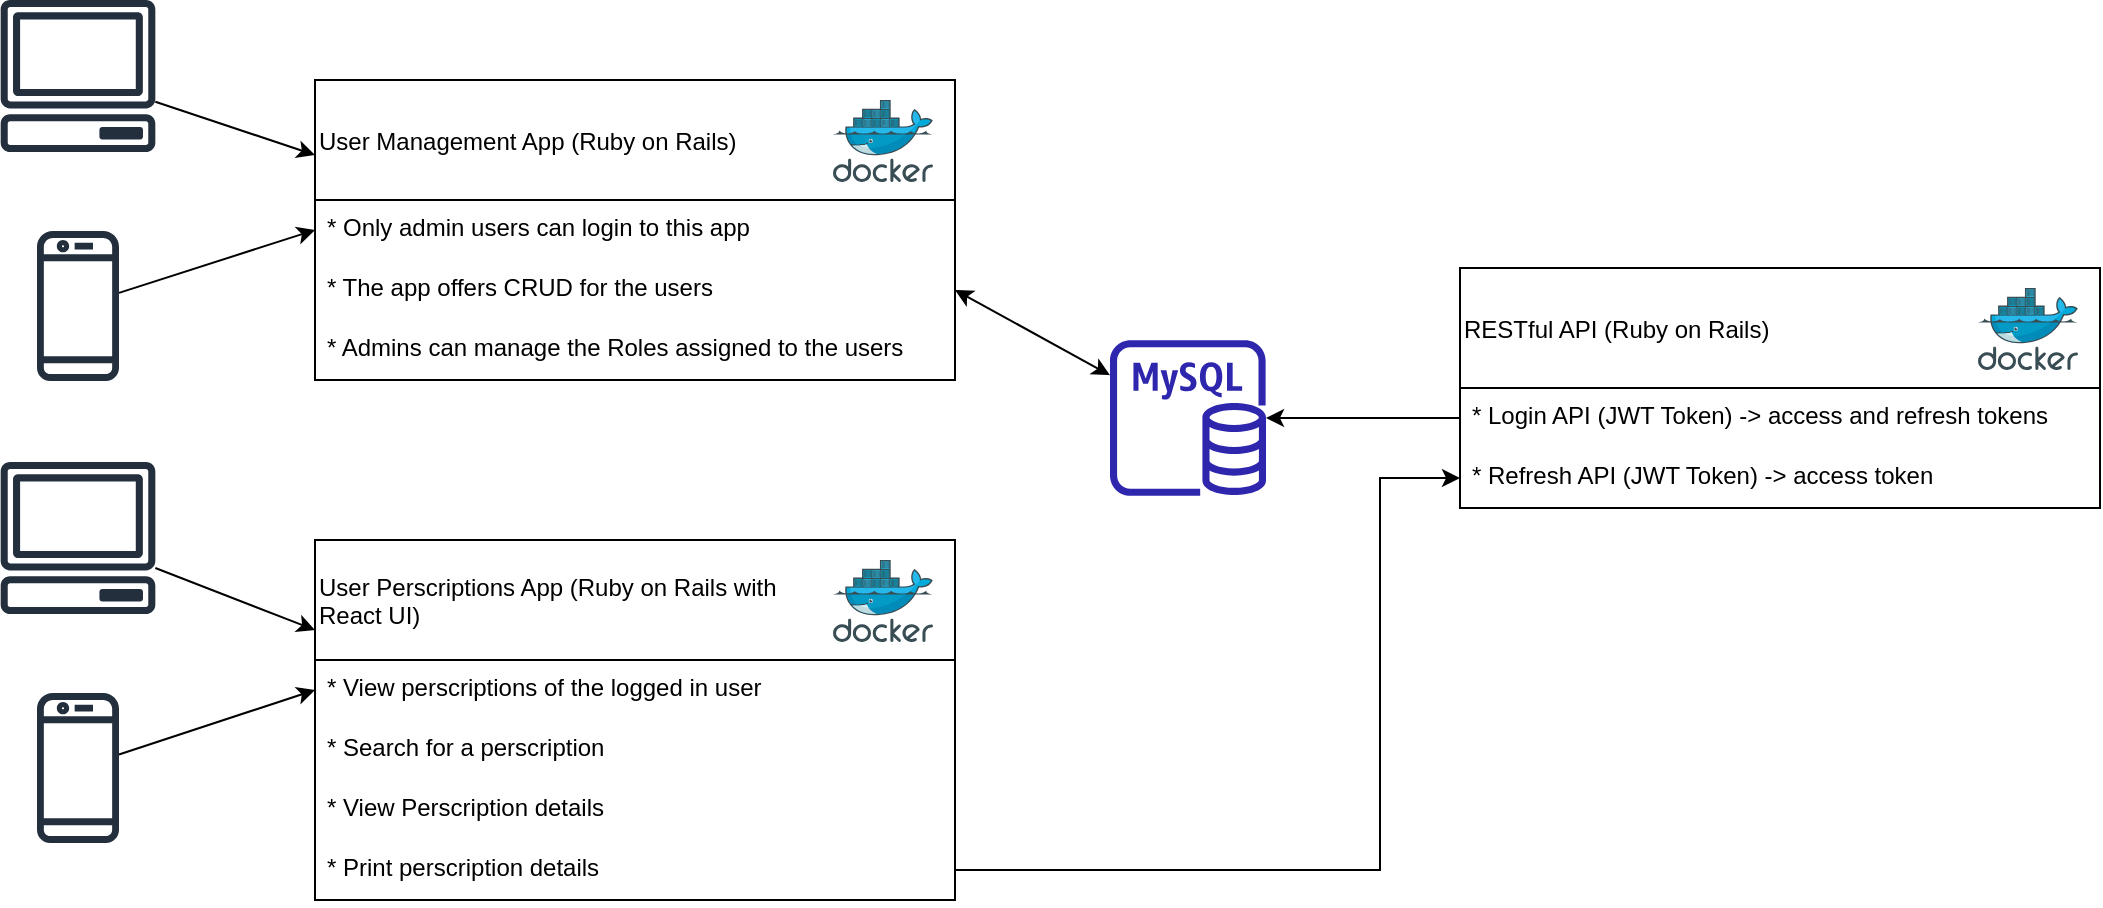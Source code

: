 <mxfile version="17.4.5" type="device" pages="2"><diagram id="_tnVuTexAE0r239wM15p" name="Apps"><mxGraphModel dx="1422" dy="882" grid="1" gridSize="10" guides="1" tooltips="1" connect="1" arrows="1" fold="1" page="1" pageScale="1" pageWidth="1169" pageHeight="827" math="0" shadow="0"><root><mxCell id="0"/><mxCell id="1" parent="0"/><mxCell id="CdBp136Ap0qCCI-HBOF1-1" value="" style="sketch=0;outlineConnect=0;fontColor=#232F3E;gradientColor=none;fillColor=#2E27AD;strokeColor=none;dashed=0;verticalLabelPosition=bottom;verticalAlign=top;align=center;html=1;fontSize=12;fontStyle=0;aspect=fixed;pointerEvents=1;shape=mxgraph.aws4.rds_mysql_instance;" parent="1" vertex="1"><mxGeometry x="585" y="200" width="78" height="78" as="geometry"/></mxCell><mxCell id="CdBp136Ap0qCCI-HBOF1-4" value="" style="sketch=0;outlineConnect=0;fontColor=#232F3E;gradientColor=none;fillColor=#232F3D;strokeColor=none;dashed=0;verticalLabelPosition=bottom;verticalAlign=top;align=center;html=1;fontSize=12;fontStyle=0;aspect=fixed;pointerEvents=1;shape=mxgraph.aws4.client;" parent="1" vertex="1"><mxGeometry x="30" y="261" width="78" height="76" as="geometry"/></mxCell><mxCell id="CdBp136Ap0qCCI-HBOF1-5" value="" style="sketch=0;outlineConnect=0;fontColor=#232F3E;gradientColor=none;fillColor=#232F3D;strokeColor=none;dashed=0;verticalLabelPosition=bottom;verticalAlign=top;align=center;html=1;fontSize=12;fontStyle=0;aspect=fixed;pointerEvents=1;shape=mxgraph.aws4.mobile_client;" parent="1" vertex="1"><mxGeometry x="48.5" y="375" width="41" height="78" as="geometry"/></mxCell><mxCell id="CdBp136Ap0qCCI-HBOF1-9" value="" style="endArrow=classic;html=1;rounded=0;entryX=0;entryY=0.25;entryDx=0;entryDy=0;" parent="1" source="CdBp136Ap0qCCI-HBOF1-4" target="2rQSNccesaJRD0ohqx_c-7" edge="1"><mxGeometry width="50" height="50" relative="1" as="geometry"><mxPoint x="337.5" y="270" as="sourcePoint"/><mxPoint x="178.52" y="326.08" as="targetPoint"/></mxGeometry></mxCell><mxCell id="CdBp136Ap0qCCI-HBOF1-10" value="" style="endArrow=classic;html=1;rounded=0;entryX=0;entryY=0.5;entryDx=0;entryDy=0;" parent="1" source="CdBp136Ap0qCCI-HBOF1-5" target="2rQSNccesaJRD0ohqx_c-8" edge="1"><mxGeometry width="50" height="50" relative="1" as="geometry"><mxPoint x="337.5" y="270" as="sourcePoint"/><mxPoint x="177.5" y="392.126" as="targetPoint"/></mxGeometry></mxCell><mxCell id="CdBp136Ap0qCCI-HBOF1-13" value="" style="endArrow=classic;startArrow=classic;html=1;rounded=0;exitX=1;exitY=0.5;exitDx=0;exitDy=0;" parent="1" source="2rQSNccesaJRD0ohqx_c-3" target="CdBp136Ap0qCCI-HBOF1-1" edge="1"><mxGeometry width="50" height="50" relative="1" as="geometry"><mxPoint x="593.52" y="166.96" as="sourcePoint"/><mxPoint x="550" y="180" as="targetPoint"/></mxGeometry></mxCell><mxCell id="2rQSNccesaJRD0ohqx_c-5" value="" style="group" parent="1" vertex="1" connectable="0"><mxGeometry x="187.5" y="70" width="320" height="150" as="geometry"/></mxCell><mxCell id="2rQSNccesaJRD0ohqx_c-1" value="User Management App (Ruby on Rails)" style="swimlane;fontStyle=0;childLayout=stackLayout;horizontal=1;startSize=60;horizontalStack=0;resizeParent=1;resizeParentMax=0;resizeLast=0;collapsible=1;marginBottom=0;align=left;fontSize=12;" parent="2rQSNccesaJRD0ohqx_c-5" vertex="1"><mxGeometry width="320" height="150" as="geometry"><mxRectangle x="120" y="60" width="50" height="26" as="alternateBounds"/></mxGeometry></mxCell><mxCell id="2rQSNccesaJRD0ohqx_c-2" value="* Only admin users can login to this app" style="text;strokeColor=none;fillColor=none;spacingLeft=4;spacingRight=4;overflow=hidden;rotatable=0;points=[[0,0.5],[1,0.5]];portConstraint=eastwest;fontSize=12;" parent="2rQSNccesaJRD0ohqx_c-1" vertex="1"><mxGeometry y="60" width="320" height="30" as="geometry"/></mxCell><mxCell id="2rQSNccesaJRD0ohqx_c-3" value="* The app offers CRUD for the users" style="text;strokeColor=none;fillColor=none;spacingLeft=4;spacingRight=4;overflow=hidden;rotatable=0;points=[[0,0.5],[1,0.5]];portConstraint=eastwest;fontSize=12;" parent="2rQSNccesaJRD0ohqx_c-1" vertex="1"><mxGeometry y="90" width="320" height="30" as="geometry"/></mxCell><mxCell id="2rQSNccesaJRD0ohqx_c-4" value="* Admins can manage the Roles assigned to the users" style="text;strokeColor=none;fillColor=none;spacingLeft=4;spacingRight=4;overflow=hidden;rotatable=0;points=[[0,0.5],[1,0.5]];portConstraint=eastwest;fontSize=12;" parent="2rQSNccesaJRD0ohqx_c-1" vertex="1"><mxGeometry y="120" width="320" height="30" as="geometry"/></mxCell><mxCell id="CdBp136Ap0qCCI-HBOF1-12" value="" style="sketch=0;aspect=fixed;html=1;points=[];align=center;image;fontSize=12;image=img/lib/mscae/Docker.svg;" parent="2rQSNccesaJRD0ohqx_c-5" vertex="1"><mxGeometry x="259" y="10" width="50" height="41" as="geometry"/></mxCell><mxCell id="2rQSNccesaJRD0ohqx_c-6" value="" style="group" parent="1" vertex="1" connectable="0"><mxGeometry x="187.5" y="300" width="320" height="180" as="geometry"/></mxCell><mxCell id="2rQSNccesaJRD0ohqx_c-7" value="User Perscriptions App (Ruby on Rails with&#10;React UI)" style="swimlane;fontStyle=0;childLayout=stackLayout;horizontal=1;startSize=60;horizontalStack=0;resizeParent=1;resizeParentMax=0;resizeLast=0;collapsible=1;marginBottom=0;align=left;fontSize=12;" parent="2rQSNccesaJRD0ohqx_c-6" vertex="1"><mxGeometry width="320" height="180" as="geometry"><mxRectangle width="50" height="26" as="alternateBounds"/></mxGeometry></mxCell><mxCell id="2rQSNccesaJRD0ohqx_c-8" value="* View perscriptions of the logged in user" style="text;strokeColor=none;fillColor=none;spacingLeft=4;spacingRight=4;overflow=hidden;rotatable=0;points=[[0,0.5],[1,0.5]];portConstraint=eastwest;fontSize=12;" parent="2rQSNccesaJRD0ohqx_c-7" vertex="1"><mxGeometry y="60" width="320" height="30" as="geometry"/></mxCell><mxCell id="2rQSNccesaJRD0ohqx_c-9" value="* Search for a perscription" style="text;strokeColor=none;fillColor=none;spacingLeft=4;spacingRight=4;overflow=hidden;rotatable=0;points=[[0,0.5],[1,0.5]];portConstraint=eastwest;fontSize=12;" parent="2rQSNccesaJRD0ohqx_c-7" vertex="1"><mxGeometry y="90" width="320" height="30" as="geometry"/></mxCell><mxCell id="2rQSNccesaJRD0ohqx_c-10" value="* View Perscription details" style="text;strokeColor=none;fillColor=none;spacingLeft=4;spacingRight=4;overflow=hidden;rotatable=0;points=[[0,0.5],[1,0.5]];portConstraint=eastwest;fontSize=12;" parent="2rQSNccesaJRD0ohqx_c-7" vertex="1"><mxGeometry y="120" width="320" height="30" as="geometry"/></mxCell><mxCell id="2rQSNccesaJRD0ohqx_c-17" value="* Print perscription details" style="text;strokeColor=none;fillColor=none;spacingLeft=4;spacingRight=4;overflow=hidden;rotatable=0;points=[[0,0.5],[1,0.5]];portConstraint=eastwest;fontSize=12;" parent="2rQSNccesaJRD0ohqx_c-7" vertex="1"><mxGeometry y="150" width="320" height="30" as="geometry"/></mxCell><mxCell id="2rQSNccesaJRD0ohqx_c-11" value="" style="sketch=0;aspect=fixed;html=1;points=[];align=center;image;fontSize=12;image=img/lib/mscae/Docker.svg;" parent="2rQSNccesaJRD0ohqx_c-6" vertex="1"><mxGeometry x="259" y="10" width="50" height="41" as="geometry"/></mxCell><mxCell id="2rQSNccesaJRD0ohqx_c-12" value="" style="sketch=0;outlineConnect=0;fontColor=#232F3E;gradientColor=none;fillColor=#232F3D;strokeColor=none;dashed=0;verticalLabelPosition=bottom;verticalAlign=top;align=center;html=1;fontSize=12;fontStyle=0;aspect=fixed;pointerEvents=1;shape=mxgraph.aws4.client;" parent="1" vertex="1"><mxGeometry x="30" y="30" width="78" height="76" as="geometry"/></mxCell><mxCell id="2rQSNccesaJRD0ohqx_c-13" value="" style="sketch=0;outlineConnect=0;fontColor=#232F3E;gradientColor=none;fillColor=#232F3D;strokeColor=none;dashed=0;verticalLabelPosition=bottom;verticalAlign=top;align=center;html=1;fontSize=12;fontStyle=0;aspect=fixed;pointerEvents=1;shape=mxgraph.aws4.mobile_client;" parent="1" vertex="1"><mxGeometry x="48.5" y="144" width="41" height="78" as="geometry"/></mxCell><mxCell id="2rQSNccesaJRD0ohqx_c-14" value="" style="endArrow=classic;html=1;rounded=0;entryX=0;entryY=0.25;entryDx=0;entryDy=0;" parent="1" source="2rQSNccesaJRD0ohqx_c-12" target="2rQSNccesaJRD0ohqx_c-1" edge="1"><mxGeometry width="50" height="50" relative="1" as="geometry"><mxPoint x="337.5" y="39" as="sourcePoint"/><mxPoint x="187.5" y="106.5" as="targetPoint"/></mxGeometry></mxCell><mxCell id="2rQSNccesaJRD0ohqx_c-15" value="" style="endArrow=classic;html=1;rounded=0;entryX=0;entryY=0.5;entryDx=0;entryDy=0;" parent="1" source="2rQSNccesaJRD0ohqx_c-13" target="2rQSNccesaJRD0ohqx_c-2" edge="1"><mxGeometry width="50" height="50" relative="1" as="geometry"><mxPoint x="337.5" y="39" as="sourcePoint"/><mxPoint x="187.5" y="144" as="targetPoint"/></mxGeometry></mxCell><mxCell id="_DR2SMLb7qWRz46NPNt--1" value="" style="group" parent="1" vertex="1" connectable="0"><mxGeometry x="760" y="164" width="320" height="150" as="geometry"/></mxCell><mxCell id="_DR2SMLb7qWRz46NPNt--2" value="RESTful API (Ruby on Rails)" style="swimlane;fontStyle=0;childLayout=stackLayout;horizontal=1;startSize=60;horizontalStack=0;resizeParent=1;resizeParentMax=0;resizeLast=0;collapsible=1;marginBottom=0;align=left;fontSize=12;" parent="_DR2SMLb7qWRz46NPNt--1" vertex="1"><mxGeometry width="320" height="120" as="geometry"><mxRectangle x="120" y="60" width="50" height="26" as="alternateBounds"/></mxGeometry></mxCell><mxCell id="_DR2SMLb7qWRz46NPNt--3" value="* Login API (JWT Token) -&gt; access and refresh tokens" style="text;strokeColor=none;fillColor=none;spacingLeft=4;spacingRight=4;overflow=hidden;rotatable=0;points=[[0,0.5],[1,0.5]];portConstraint=eastwest;fontSize=12;" parent="_DR2SMLb7qWRz46NPNt--2" vertex="1"><mxGeometry y="60" width="320" height="30" as="geometry"/></mxCell><mxCell id="_DR2SMLb7qWRz46NPNt--9" value="* Refresh API (JWT Token) -&gt; access token" style="text;strokeColor=none;fillColor=none;spacingLeft=4;spacingRight=4;overflow=hidden;rotatable=0;points=[[0,0.5],[1,0.5]];portConstraint=eastwest;fontSize=12;" parent="_DR2SMLb7qWRz46NPNt--2" vertex="1"><mxGeometry y="90" width="320" height="30" as="geometry"/></mxCell><mxCell id="_DR2SMLb7qWRz46NPNt--7" value="" style="sketch=0;aspect=fixed;html=1;points=[];align=center;image;fontSize=12;image=img/lib/mscae/Docker.svg;" parent="_DR2SMLb7qWRz46NPNt--1" vertex="1"><mxGeometry x="259" y="10" width="50" height="41" as="geometry"/></mxCell><mxCell id="_DR2SMLb7qWRz46NPNt--8" style="edgeStyle=orthogonalEdgeStyle;rounded=0;orthogonalLoop=1;jettySize=auto;html=1;exitX=0;exitY=0.5;exitDx=0;exitDy=0;" parent="1" source="_DR2SMLb7qWRz46NPNt--3" target="CdBp136Ap0qCCI-HBOF1-1" edge="1"><mxGeometry relative="1" as="geometry"/></mxCell><mxCell id="_DR2SMLb7qWRz46NPNt--11" style="edgeStyle=orthogonalEdgeStyle;rounded=0;orthogonalLoop=1;jettySize=auto;html=1;exitX=1;exitY=0.5;exitDx=0;exitDy=0;entryX=0;entryY=0.5;entryDx=0;entryDy=0;" parent="1" source="2rQSNccesaJRD0ohqx_c-17" target="_DR2SMLb7qWRz46NPNt--9" edge="1"><mxGeometry relative="1" as="geometry"><Array as="points"><mxPoint x="720" y="465"/><mxPoint x="720" y="269"/></Array></mxGeometry></mxCell></root></mxGraphModel></diagram><diagram id="GT9qAIX3dqG_YqoasaNB" name="DB"><mxGraphModel dx="1422" dy="985" grid="1" gridSize="10" guides="1" tooltips="1" connect="1" arrows="1" fold="1" page="1" pageScale="1" pageWidth="1169" pageHeight="827" math="1" shadow="0"><root><mxCell id="GndY0t6xMYQXLVco_tuQ-0"/><mxCell id="GndY0t6xMYQXLVco_tuQ-1" parent="GndY0t6xMYQXLVco_tuQ-0"/><mxCell id="QDQe6RGwZBfq7SChBRCR-0" value="Users" style="shape=table;startSize=30;container=1;collapsible=1;childLayout=tableLayout;fixedRows=1;rowLines=0;fontStyle=1;align=center;resizeLast=1;fontSize=12;" parent="GndY0t6xMYQXLVco_tuQ-1" vertex="1"><mxGeometry x="10" y="10" width="320" height="400" as="geometry"/></mxCell><mxCell id="QDQe6RGwZBfq7SChBRCR-1" value="" style="shape=tableRow;horizontal=0;startSize=0;swimlaneHead=0;swimlaneBody=0;fillColor=none;collapsible=0;dropTarget=0;points=[[0,0.5],[1,0.5]];portConstraint=eastwest;top=0;left=0;right=0;bottom=1;fontSize=12;" parent="QDQe6RGwZBfq7SChBRCR-0" vertex="1"><mxGeometry y="30" width="320" height="30" as="geometry"/></mxCell><mxCell id="QDQe6RGwZBfq7SChBRCR-2" value="PK" style="shape=partialRectangle;connectable=0;fillColor=none;top=0;left=0;bottom=0;right=0;fontStyle=1;overflow=hidden;fontSize=12;" parent="QDQe6RGwZBfq7SChBRCR-1" vertex="1"><mxGeometry width="30" height="30" as="geometry"><mxRectangle width="30" height="30" as="alternateBounds"/></mxGeometry></mxCell><mxCell id="QDQe6RGwZBfq7SChBRCR-3" value="UserID, INT NOT NULL, AutoIncrement (1, 1)" style="shape=partialRectangle;connectable=0;fillColor=none;top=0;left=0;bottom=0;right=0;align=left;spacingLeft=6;fontStyle=1;overflow=hidden;fontSize=12;" parent="QDQe6RGwZBfq7SChBRCR-1" vertex="1"><mxGeometry x="30" width="290" height="30" as="geometry"><mxRectangle width="290" height="30" as="alternateBounds"/></mxGeometry></mxCell><mxCell id="QDQe6RGwZBfq7SChBRCR-4" value="" style="shape=tableRow;horizontal=0;startSize=0;swimlaneHead=0;swimlaneBody=0;fillColor=none;collapsible=0;dropTarget=0;points=[[0,0.5],[1,0.5]];portConstraint=eastwest;top=0;left=0;right=0;bottom=0;fontSize=12;" parent="QDQe6RGwZBfq7SChBRCR-0" vertex="1"><mxGeometry y="60" width="320" height="30" as="geometry"/></mxCell><mxCell id="QDQe6RGwZBfq7SChBRCR-5" value="" style="shape=partialRectangle;connectable=0;fillColor=none;top=0;left=0;bottom=0;right=0;editable=1;overflow=hidden;fontSize=12;" parent="QDQe6RGwZBfq7SChBRCR-4" vertex="1"><mxGeometry width="30" height="30" as="geometry"><mxRectangle width="30" height="30" as="alternateBounds"/></mxGeometry></mxCell><mxCell id="QDQe6RGwZBfq7SChBRCR-6" value="FirstName, VARCHAR(255) NOT NULL" style="shape=partialRectangle;connectable=0;fillColor=none;top=0;left=0;bottom=0;right=0;align=left;spacingLeft=6;overflow=hidden;fontSize=12;fontStyle=1" parent="QDQe6RGwZBfq7SChBRCR-4" vertex="1"><mxGeometry x="30" width="290" height="30" as="geometry"><mxRectangle width="290" height="30" as="alternateBounds"/></mxGeometry></mxCell><mxCell id="QDQe6RGwZBfq7SChBRCR-7" value="" style="shape=tableRow;horizontal=0;startSize=0;swimlaneHead=0;swimlaneBody=0;fillColor=none;collapsible=0;dropTarget=0;points=[[0,0.5],[1,0.5]];portConstraint=eastwest;top=0;left=0;right=0;bottom=0;fontSize=12;" parent="QDQe6RGwZBfq7SChBRCR-0" vertex="1"><mxGeometry y="90" width="320" height="30" as="geometry"/></mxCell><mxCell id="QDQe6RGwZBfq7SChBRCR-8" value="" style="shape=partialRectangle;connectable=0;fillColor=none;top=0;left=0;bottom=0;right=0;editable=1;overflow=hidden;fontSize=12;" parent="QDQe6RGwZBfq7SChBRCR-7" vertex="1"><mxGeometry width="30" height="30" as="geometry"><mxRectangle width="30" height="30" as="alternateBounds"/></mxGeometry></mxCell><mxCell id="QDQe6RGwZBfq7SChBRCR-9" value="LastName, VARCHAR(255) NOT NULL" style="shape=partialRectangle;connectable=0;fillColor=none;top=0;left=0;bottom=0;right=0;align=left;spacingLeft=6;overflow=hidden;fontSize=12;fontStyle=1" parent="QDQe6RGwZBfq7SChBRCR-7" vertex="1"><mxGeometry x="30" width="290" height="30" as="geometry"><mxRectangle width="290" height="30" as="alternateBounds"/></mxGeometry></mxCell><mxCell id="QDQe6RGwZBfq7SChBRCR-10" value="" style="shape=tableRow;horizontal=0;startSize=0;swimlaneHead=0;swimlaneBody=0;fillColor=none;collapsible=0;dropTarget=0;points=[[0,0.5],[1,0.5]];portConstraint=eastwest;top=0;left=0;right=0;bottom=0;fontSize=12;" parent="QDQe6RGwZBfq7SChBRCR-0" vertex="1"><mxGeometry y="120" width="320" height="30" as="geometry"/></mxCell><mxCell id="QDQe6RGwZBfq7SChBRCR-11" value="" style="shape=partialRectangle;connectable=0;fillColor=none;top=0;left=0;bottom=0;right=0;editable=1;overflow=hidden;fontSize=12;" parent="QDQe6RGwZBfq7SChBRCR-10" vertex="1"><mxGeometry width="30" height="30" as="geometry"><mxRectangle width="30" height="30" as="alternateBounds"/></mxGeometry></mxCell><mxCell id="QDQe6RGwZBfq7SChBRCR-12" value="Address, VARCHAR(255) NOT NULL" style="shape=partialRectangle;connectable=0;fillColor=none;top=0;left=0;bottom=0;right=0;align=left;spacingLeft=6;overflow=hidden;fontSize=12;fontStyle=1" parent="QDQe6RGwZBfq7SChBRCR-10" vertex="1"><mxGeometry x="30" width="290" height="30" as="geometry"><mxRectangle width="290" height="30" as="alternateBounds"/></mxGeometry></mxCell><mxCell id="QDQe6RGwZBfq7SChBRCR-13" value="" style="shape=tableRow;horizontal=0;startSize=0;swimlaneHead=0;swimlaneBody=0;fillColor=none;collapsible=0;dropTarget=0;points=[[0,0.5],[1,0.5]];portConstraint=eastwest;top=0;left=0;right=0;bottom=0;fontSize=12;" parent="QDQe6RGwZBfq7SChBRCR-0" vertex="1"><mxGeometry y="150" width="320" height="30" as="geometry"/></mxCell><mxCell id="QDQe6RGwZBfq7SChBRCR-14" value="" style="shape=partialRectangle;connectable=0;fillColor=none;top=0;left=0;bottom=0;right=0;editable=1;overflow=hidden;fontSize=12;" parent="QDQe6RGwZBfq7SChBRCR-13" vertex="1"><mxGeometry width="30" height="30" as="geometry"><mxRectangle width="30" height="30" as="alternateBounds"/></mxGeometry></mxCell><mxCell id="QDQe6RGwZBfq7SChBRCR-15" value="DateOfBirth, DATE NOT NULL" style="shape=partialRectangle;connectable=0;fillColor=none;top=0;left=0;bottom=0;right=0;align=left;spacingLeft=6;overflow=hidden;fontSize=12;fontStyle=1" parent="QDQe6RGwZBfq7SChBRCR-13" vertex="1"><mxGeometry x="30" width="290" height="30" as="geometry"><mxRectangle width="290" height="30" as="alternateBounds"/></mxGeometry></mxCell><mxCell id="04L5ubXSsm70TJsTFL6F-34" value="" style="shape=tableRow;horizontal=0;startSize=0;swimlaneHead=0;swimlaneBody=0;fillColor=none;collapsible=0;dropTarget=0;points=[[0,0.5],[1,0.5]];portConstraint=eastwest;top=0;left=0;right=0;bottom=0;fontSize=12;" vertex="1" parent="QDQe6RGwZBfq7SChBRCR-0"><mxGeometry y="180" width="320" height="30" as="geometry"/></mxCell><mxCell id="04L5ubXSsm70TJsTFL6F-35" value="FK" style="shape=partialRectangle;connectable=0;fillColor=none;top=0;left=0;bottom=0;right=0;editable=1;overflow=hidden;fontSize=12;fontStyle=1" vertex="1" parent="04L5ubXSsm70TJsTFL6F-34"><mxGeometry width="30" height="30" as="geometry"><mxRectangle width="30" height="30" as="alternateBounds"/></mxGeometry></mxCell><mxCell id="04L5ubXSsm70TJsTFL6F-36" value="RoleID, INT NOT NULL" style="shape=partialRectangle;connectable=0;fillColor=none;top=0;left=0;bottom=0;right=0;align=left;spacingLeft=6;overflow=hidden;fontSize=12;fontStyle=1" vertex="1" parent="04L5ubXSsm70TJsTFL6F-34"><mxGeometry x="30" width="290" height="30" as="geometry"><mxRectangle width="290" height="30" as="alternateBounds"/></mxGeometry></mxCell><mxCell id="oCHJhTrGwNdukHcU5Ick-7" value="" style="shape=tableRow;horizontal=0;startSize=0;swimlaneHead=0;swimlaneBody=0;fillColor=none;collapsible=0;dropTarget=0;points=[[0,0.5],[1,0.5]];portConstraint=eastwest;top=0;left=0;right=0;bottom=0;fontSize=12;" parent="QDQe6RGwZBfq7SChBRCR-0" vertex="1"><mxGeometry y="210" width="320" height="30" as="geometry"/></mxCell><mxCell id="oCHJhTrGwNdukHcU5Ick-8" value="" style="shape=partialRectangle;connectable=0;fillColor=none;top=0;left=0;bottom=0;right=0;editable=1;overflow=hidden;fontSize=12;" parent="oCHJhTrGwNdukHcU5Ick-7" vertex="1"><mxGeometry width="30" height="30" as="geometry"><mxRectangle width="30" height="30" as="alternateBounds"/></mxGeometry></mxCell><mxCell id="oCHJhTrGwNdukHcU5Ick-9" value="Username, VARCHAR(255) UNIQUE NOT NULL" style="shape=partialRectangle;connectable=0;fillColor=none;top=0;left=0;bottom=0;right=0;align=left;spacingLeft=6;overflow=hidden;fontSize=12;fontStyle=1" parent="oCHJhTrGwNdukHcU5Ick-7" vertex="1"><mxGeometry x="30" width="290" height="30" as="geometry"><mxRectangle width="290" height="30" as="alternateBounds"/></mxGeometry></mxCell><mxCell id="G-RVakjM613P-5Jk0U9j-3" value="" style="shape=tableRow;horizontal=0;startSize=0;swimlaneHead=0;swimlaneBody=0;fillColor=none;collapsible=0;dropTarget=0;points=[[0,0.5],[1,0.5]];portConstraint=eastwest;top=0;left=0;right=0;bottom=0;fontSize=12;" vertex="1" parent="QDQe6RGwZBfq7SChBRCR-0"><mxGeometry y="240" width="320" height="30" as="geometry"/></mxCell><mxCell id="G-RVakjM613P-5Jk0U9j-4" value="" style="shape=partialRectangle;connectable=0;fillColor=none;top=0;left=0;bottom=0;right=0;editable=1;overflow=hidden;fontSize=12;" vertex="1" parent="G-RVakjM613P-5Jk0U9j-3"><mxGeometry width="30" height="30" as="geometry"><mxRectangle width="30" height="30" as="alternateBounds"/></mxGeometry></mxCell><mxCell id="G-RVakjM613P-5Jk0U9j-5" value="Email, VARCHAR(255) UNIQUE NOT NULL" style="shape=partialRectangle;connectable=0;fillColor=none;top=0;left=0;bottom=0;right=0;align=left;spacingLeft=6;overflow=hidden;fontSize=12;fontStyle=1" vertex="1" parent="G-RVakjM613P-5Jk0U9j-3"><mxGeometry x="30" width="290" height="30" as="geometry"><mxRectangle width="290" height="30" as="alternateBounds"/></mxGeometry></mxCell><mxCell id="yzqoTiNrDh6XuiO3k4PU-6" value="" style="shape=tableRow;horizontal=0;startSize=0;swimlaneHead=0;swimlaneBody=0;fillColor=none;collapsible=0;dropTarget=0;points=[[0,0.5],[1,0.5]];portConstraint=eastwest;top=0;left=0;right=0;bottom=0;fontSize=12;" vertex="1" parent="QDQe6RGwZBfq7SChBRCR-0"><mxGeometry y="270" width="320" height="30" as="geometry"/></mxCell><mxCell id="yzqoTiNrDh6XuiO3k4PU-7" value="" style="shape=partialRectangle;connectable=0;fillColor=none;top=0;left=0;bottom=0;right=0;editable=1;overflow=hidden;fontSize=12;" vertex="1" parent="yzqoTiNrDh6XuiO3k4PU-6"><mxGeometry width="30" height="30" as="geometry"><mxRectangle width="30" height="30" as="alternateBounds"/></mxGeometry></mxCell><mxCell id="yzqoTiNrDh6XuiO3k4PU-8" value="PasswordHash, VARCHAR(255) NOT NULL" style="shape=partialRectangle;connectable=0;fillColor=none;top=0;left=0;bottom=0;right=0;align=left;spacingLeft=6;overflow=hidden;fontSize=12;fontStyle=1" vertex="1" parent="yzqoTiNrDh6XuiO3k4PU-6"><mxGeometry x="30" width="290" height="30" as="geometry"><mxRectangle width="290" height="30" as="alternateBounds"/></mxGeometry></mxCell><mxCell id="G-RVakjM613P-5Jk0U9j-0" value="" style="shape=tableRow;horizontal=0;startSize=0;swimlaneHead=0;swimlaneBody=0;fillColor=none;collapsible=0;dropTarget=0;points=[[0,0.5],[1,0.5]];portConstraint=eastwest;top=0;left=0;right=0;bottom=0;fontSize=12;" vertex="1" parent="QDQe6RGwZBfq7SChBRCR-0"><mxGeometry y="300" width="320" height="30" as="geometry"/></mxCell><mxCell id="G-RVakjM613P-5Jk0U9j-1" value="" style="shape=partialRectangle;connectable=0;fillColor=none;top=0;left=0;bottom=0;right=0;editable=1;overflow=hidden;fontSize=12;" vertex="1" parent="G-RVakjM613P-5Jk0U9j-0"><mxGeometry width="30" height="30" as="geometry"><mxRectangle width="30" height="30" as="alternateBounds"/></mxGeometry></mxCell><mxCell id="G-RVakjM613P-5Jk0U9j-2" value="PasswordSalt, VARCHAR(255) NOT NULL" style="shape=partialRectangle;connectable=0;fillColor=none;top=0;left=0;bottom=0;right=0;align=left;spacingLeft=6;overflow=hidden;fontSize=12;fontStyle=1" vertex="1" parent="G-RVakjM613P-5Jk0U9j-0"><mxGeometry x="30" width="290" height="30" as="geometry"><mxRectangle width="290" height="30" as="alternateBounds"/></mxGeometry></mxCell><mxCell id="yzqoTiNrDh6XuiO3k4PU-12" value="" style="shape=tableRow;horizontal=0;startSize=0;swimlaneHead=0;swimlaneBody=0;fillColor=none;collapsible=0;dropTarget=0;points=[[0,0.5],[1,0.5]];portConstraint=eastwest;top=0;left=0;right=0;bottom=0;fontSize=12;" vertex="1" parent="QDQe6RGwZBfq7SChBRCR-0"><mxGeometry y="330" width="320" height="30" as="geometry"/></mxCell><mxCell id="yzqoTiNrDh6XuiO3k4PU-13" value="" style="shape=partialRectangle;connectable=0;fillColor=none;top=0;left=0;bottom=0;right=0;editable=1;overflow=hidden;fontSize=12;" vertex="1" parent="yzqoTiNrDh6XuiO3k4PU-12"><mxGeometry width="30" height="30" as="geometry"><mxRectangle width="30" height="30" as="alternateBounds"/></mxGeometry></mxCell><mxCell id="yzqoTiNrDh6XuiO3k4PU-14" value="TimeCreatedUtc, DATETIME NOT NULL" style="shape=partialRectangle;connectable=0;fillColor=none;top=0;left=0;bottom=0;right=0;align=left;spacingLeft=6;overflow=hidden;fontSize=12;fontStyle=1" vertex="1" parent="yzqoTiNrDh6XuiO3k4PU-12"><mxGeometry x="30" width="290" height="30" as="geometry"><mxRectangle width="290" height="30" as="alternateBounds"/></mxGeometry></mxCell><mxCell id="yzqoTiNrDh6XuiO3k4PU-15" value="" style="shape=tableRow;horizontal=0;startSize=0;swimlaneHead=0;swimlaneBody=0;fillColor=none;collapsible=0;dropTarget=0;points=[[0,0.5],[1,0.5]];portConstraint=eastwest;top=0;left=0;right=0;bottom=0;fontSize=12;" vertex="1" parent="QDQe6RGwZBfq7SChBRCR-0"><mxGeometry y="360" width="320" height="30" as="geometry"/></mxCell><mxCell id="yzqoTiNrDh6XuiO3k4PU-16" value="" style="shape=partialRectangle;connectable=0;fillColor=none;top=0;left=0;bottom=0;right=0;editable=1;overflow=hidden;fontSize=12;" vertex="1" parent="yzqoTiNrDh6XuiO3k4PU-15"><mxGeometry width="30" height="30" as="geometry"><mxRectangle width="30" height="30" as="alternateBounds"/></mxGeometry></mxCell><mxCell id="yzqoTiNrDh6XuiO3k4PU-17" value="TimeModifiedUtc, DATETIME NOT NULL" style="shape=partialRectangle;connectable=0;fillColor=none;top=0;left=0;bottom=0;right=0;align=left;spacingLeft=6;overflow=hidden;fontSize=12;fontStyle=1" vertex="1" parent="yzqoTiNrDh6XuiO3k4PU-15"><mxGeometry x="30" width="290" height="30" as="geometry"><mxRectangle width="290" height="30" as="alternateBounds"/></mxGeometry></mxCell><mxCell id="QDQe6RGwZBfq7SChBRCR-18" value="Examinations" style="shape=table;startSize=30;container=1;collapsible=1;childLayout=tableLayout;fixedRows=1;rowLines=0;fontStyle=1;align=center;resizeLast=1;fontSize=12;" parent="GndY0t6xMYQXLVco_tuQ-1" vertex="1"><mxGeometry x="450" y="10" width="350" height="250" as="geometry"/></mxCell><mxCell id="QDQe6RGwZBfq7SChBRCR-19" value="" style="shape=tableRow;horizontal=0;startSize=0;swimlaneHead=0;swimlaneBody=0;fillColor=none;collapsible=0;dropTarget=0;points=[[0,0.5],[1,0.5]];portConstraint=eastwest;top=0;left=0;right=0;bottom=1;fontSize=12;" parent="QDQe6RGwZBfq7SChBRCR-18" vertex="1"><mxGeometry y="30" width="350" height="30" as="geometry"/></mxCell><mxCell id="QDQe6RGwZBfq7SChBRCR-20" value="PK" style="shape=partialRectangle;connectable=0;fillColor=none;top=0;left=0;bottom=0;right=0;fontStyle=1;overflow=hidden;fontSize=12;" parent="QDQe6RGwZBfq7SChBRCR-19" vertex="1"><mxGeometry width="30" height="30" as="geometry"><mxRectangle width="30" height="30" as="alternateBounds"/></mxGeometry></mxCell><mxCell id="QDQe6RGwZBfq7SChBRCR-21" value="ExaminationID, INT NOT NULL, AutoIncrement (1, 1)" style="shape=partialRectangle;connectable=0;fillColor=none;top=0;left=0;bottom=0;right=0;align=left;spacingLeft=6;fontStyle=1;overflow=hidden;fontSize=12;" parent="QDQe6RGwZBfq7SChBRCR-19" vertex="1"><mxGeometry x="30" width="320" height="30" as="geometry"><mxRectangle width="320" height="30" as="alternateBounds"/></mxGeometry></mxCell><mxCell id="QDQe6RGwZBfq7SChBRCR-22" value="" style="shape=tableRow;horizontal=0;startSize=0;swimlaneHead=0;swimlaneBody=0;fillColor=none;collapsible=0;dropTarget=0;points=[[0,0.5],[1,0.5]];portConstraint=eastwest;top=0;left=0;right=0;bottom=0;fontSize=12;" parent="QDQe6RGwZBfq7SChBRCR-18" vertex="1"><mxGeometry y="60" width="350" height="30" as="geometry"/></mxCell><mxCell id="QDQe6RGwZBfq7SChBRCR-23" value="FK1" style="shape=partialRectangle;connectable=0;fillColor=none;top=0;left=0;bottom=0;right=0;editable=1;overflow=hidden;fontSize=12;fontStyle=1" parent="QDQe6RGwZBfq7SChBRCR-22" vertex="1"><mxGeometry width="30" height="30" as="geometry"><mxRectangle width="30" height="30" as="alternateBounds"/></mxGeometry></mxCell><mxCell id="QDQe6RGwZBfq7SChBRCR-24" value="UserID, INT NOT NULL" style="shape=partialRectangle;connectable=0;fillColor=none;top=0;left=0;bottom=0;right=0;align=left;spacingLeft=6;overflow=hidden;fontSize=12;fontStyle=1" parent="QDQe6RGwZBfq7SChBRCR-22" vertex="1"><mxGeometry x="30" width="320" height="30" as="geometry"><mxRectangle width="320" height="30" as="alternateBounds"/></mxGeometry></mxCell><mxCell id="QDQe6RGwZBfq7SChBRCR-25" value="" style="shape=tableRow;horizontal=0;startSize=0;swimlaneHead=0;swimlaneBody=0;fillColor=none;collapsible=0;dropTarget=0;points=[[0,0.5],[1,0.5]];portConstraint=eastwest;top=0;left=0;right=0;bottom=0;fontSize=12;" parent="QDQe6RGwZBfq7SChBRCR-18" vertex="1"><mxGeometry y="90" width="350" height="30" as="geometry"/></mxCell><mxCell id="QDQe6RGwZBfq7SChBRCR-26" value="" style="shape=partialRectangle;connectable=0;fillColor=none;top=0;left=0;bottom=0;right=0;editable=1;overflow=hidden;fontSize=12;" parent="QDQe6RGwZBfq7SChBRCR-25" vertex="1"><mxGeometry width="30" height="30" as="geometry"><mxRectangle width="30" height="30" as="alternateBounds"/></mxGeometry></mxCell><mxCell id="QDQe6RGwZBfq7SChBRCR-27" value="WeightKg, DOUBLE NOT NULL" style="shape=partialRectangle;connectable=0;fillColor=none;top=0;left=0;bottom=0;right=0;align=left;spacingLeft=6;overflow=hidden;fontSize=12;fontStyle=1" parent="QDQe6RGwZBfq7SChBRCR-25" vertex="1"><mxGeometry x="30" width="320" height="30" as="geometry"><mxRectangle width="320" height="30" as="alternateBounds"/></mxGeometry></mxCell><mxCell id="yzqoTiNrDh6XuiO3k4PU-9" value="" style="shape=tableRow;horizontal=0;startSize=0;swimlaneHead=0;swimlaneBody=0;fillColor=none;collapsible=0;dropTarget=0;points=[[0,0.5],[1,0.5]];portConstraint=eastwest;top=0;left=0;right=0;bottom=0;fontSize=12;" vertex="1" parent="QDQe6RGwZBfq7SChBRCR-18"><mxGeometry y="120" width="350" height="30" as="geometry"/></mxCell><mxCell id="yzqoTiNrDh6XuiO3k4PU-10" value="" style="shape=partialRectangle;connectable=0;fillColor=none;top=0;left=0;bottom=0;right=0;editable=1;overflow=hidden;fontSize=12;" vertex="1" parent="yzqoTiNrDh6XuiO3k4PU-9"><mxGeometry width="30" height="30" as="geometry"><mxRectangle width="30" height="30" as="alternateBounds"/></mxGeometry></mxCell><mxCell id="yzqoTiNrDh6XuiO3k4PU-11" value="HeightCm, DOUBLE NOT NULL" style="shape=partialRectangle;connectable=0;fillColor=none;top=0;left=0;bottom=0;right=0;align=left;spacingLeft=6;overflow=hidden;fontSize=12;fontStyle=1" vertex="1" parent="yzqoTiNrDh6XuiO3k4PU-9"><mxGeometry x="30" width="320" height="30" as="geometry"><mxRectangle width="320" height="30" as="alternateBounds"/></mxGeometry></mxCell><mxCell id="f4fmu4JZRiLv7682bSZt-0" value="" style="shape=tableRow;horizontal=0;startSize=0;swimlaneHead=0;swimlaneBody=0;fillColor=none;collapsible=0;dropTarget=0;points=[[0,0.5],[1,0.5]];portConstraint=eastwest;top=0;left=0;right=0;bottom=0;fontSize=12;" vertex="1" parent="QDQe6RGwZBfq7SChBRCR-18"><mxGeometry y="150" width="350" height="30" as="geometry"/></mxCell><mxCell id="f4fmu4JZRiLv7682bSZt-1" value="" style="shape=partialRectangle;connectable=0;fillColor=none;top=0;left=0;bottom=0;right=0;editable=1;overflow=hidden;fontSize=12;" vertex="1" parent="f4fmu4JZRiLv7682bSZt-0"><mxGeometry width="30" height="30" as="geometry"><mxRectangle width="30" height="30" as="alternateBounds"/></mxGeometry></mxCell><mxCell id="f4fmu4JZRiLv7682bSZt-2" value="Anamnesis, TEXT NOT NULL" style="shape=partialRectangle;connectable=0;fillColor=none;top=0;left=0;bottom=0;right=0;align=left;spacingLeft=6;overflow=hidden;fontSize=12;fontStyle=1" vertex="1" parent="f4fmu4JZRiLv7682bSZt-0"><mxGeometry x="30" width="320" height="30" as="geometry"><mxRectangle width="320" height="30" as="alternateBounds"/></mxGeometry></mxCell><mxCell id="yzqoTiNrDh6XuiO3k4PU-25" value="" style="shape=tableRow;horizontal=0;startSize=0;swimlaneHead=0;swimlaneBody=0;fillColor=none;collapsible=0;dropTarget=0;points=[[0,0.5],[1,0.5]];portConstraint=eastwest;top=0;left=0;right=0;bottom=0;fontSize=12;" vertex="1" parent="QDQe6RGwZBfq7SChBRCR-18"><mxGeometry y="180" width="350" height="30" as="geometry"/></mxCell><mxCell id="yzqoTiNrDh6XuiO3k4PU-26" value="" style="shape=partialRectangle;connectable=0;fillColor=none;top=0;left=0;bottom=0;right=0;editable=1;overflow=hidden;fontSize=12;" vertex="1" parent="yzqoTiNrDh6XuiO3k4PU-25"><mxGeometry width="30" height="30" as="geometry"><mxRectangle width="30" height="30" as="alternateBounds"/></mxGeometry></mxCell><mxCell id="yzqoTiNrDh6XuiO3k4PU-27" value="TimeCreatedUtc, DATETIME NOT NULL" style="shape=partialRectangle;connectable=0;fillColor=none;top=0;left=0;bottom=0;right=0;align=left;spacingLeft=6;overflow=hidden;fontSize=12;fontStyle=1" vertex="1" parent="yzqoTiNrDh6XuiO3k4PU-25"><mxGeometry x="30" width="320" height="30" as="geometry"><mxRectangle width="320" height="30" as="alternateBounds"/></mxGeometry></mxCell><mxCell id="yzqoTiNrDh6XuiO3k4PU-28" value="" style="shape=tableRow;horizontal=0;startSize=0;swimlaneHead=0;swimlaneBody=0;fillColor=none;collapsible=0;dropTarget=0;points=[[0,0.5],[1,0.5]];portConstraint=eastwest;top=0;left=0;right=0;bottom=0;fontSize=12;" vertex="1" parent="QDQe6RGwZBfq7SChBRCR-18"><mxGeometry y="210" width="350" height="30" as="geometry"/></mxCell><mxCell id="yzqoTiNrDh6XuiO3k4PU-29" value="" style="shape=partialRectangle;connectable=0;fillColor=none;top=0;left=0;bottom=0;right=0;editable=1;overflow=hidden;fontSize=12;" vertex="1" parent="yzqoTiNrDh6XuiO3k4PU-28"><mxGeometry width="30" height="30" as="geometry"><mxRectangle width="30" height="30" as="alternateBounds"/></mxGeometry></mxCell><mxCell id="yzqoTiNrDh6XuiO3k4PU-30" value="TimeModifiedUtc, DATETIME NOT NULL" style="shape=partialRectangle;connectable=0;fillColor=none;top=0;left=0;bottom=0;right=0;align=left;spacingLeft=6;overflow=hidden;fontSize=12;fontStyle=1" vertex="1" parent="yzqoTiNrDh6XuiO3k4PU-28"><mxGeometry x="30" width="320" height="30" as="geometry"><mxRectangle width="320" height="30" as="alternateBounds"/></mxGeometry></mxCell><mxCell id="0G_wT-QxV8m2F7AYBWYu-4" value="" style="edgeStyle=entityRelationEdgeStyle;fontSize=12;html=1;endArrow=ERoneToMany;strokeColor=#000000;rounded=1;" parent="GndY0t6xMYQXLVco_tuQ-1" source="QDQe6RGwZBfq7SChBRCR-1" target="QDQe6RGwZBfq7SChBRCR-22" edge="1"><mxGeometry width="100" height="100" relative="1" as="geometry"><mxPoint x="430" y="305" as="sourcePoint"/><mxPoint x="530" y="205" as="targetPoint"/></mxGeometry></mxCell><mxCell id="C0VsrDS1CZ3_Pp8MfzHS-2" value="Perscriptions" style="shape=table;startSize=30;container=1;collapsible=1;childLayout=tableLayout;fixedRows=1;rowLines=0;fontStyle=1;align=center;resizeLast=1;fontSize=12;" parent="GndY0t6xMYQXLVco_tuQ-1" vertex="1"><mxGeometry x="900" y="10" width="350" height="160" as="geometry"/></mxCell><mxCell id="C0VsrDS1CZ3_Pp8MfzHS-3" value="" style="shape=tableRow;horizontal=0;startSize=0;swimlaneHead=0;swimlaneBody=0;fillColor=none;collapsible=0;dropTarget=0;points=[[0,0.5],[1,0.5]];portConstraint=eastwest;top=0;left=0;right=0;bottom=1;fontSize=12;" parent="C0VsrDS1CZ3_Pp8MfzHS-2" vertex="1"><mxGeometry y="30" width="350" height="30" as="geometry"/></mxCell><mxCell id="C0VsrDS1CZ3_Pp8MfzHS-4" value="PK" style="shape=partialRectangle;connectable=0;fillColor=none;top=0;left=0;bottom=0;right=0;fontStyle=1;overflow=hidden;fontSize=12;" parent="C0VsrDS1CZ3_Pp8MfzHS-3" vertex="1"><mxGeometry width="30" height="30" as="geometry"><mxRectangle width="30" height="30" as="alternateBounds"/></mxGeometry></mxCell><mxCell id="C0VsrDS1CZ3_Pp8MfzHS-5" value="PerscriptionID, INT NOT NULL, AutoIncrement (1, 1)" style="shape=partialRectangle;connectable=0;fillColor=none;top=0;left=0;bottom=0;right=0;align=left;spacingLeft=6;fontStyle=1;overflow=hidden;fontSize=12;" parent="C0VsrDS1CZ3_Pp8MfzHS-3" vertex="1"><mxGeometry x="30" width="320" height="30" as="geometry"><mxRectangle width="320" height="30" as="alternateBounds"/></mxGeometry></mxCell><mxCell id="C0VsrDS1CZ3_Pp8MfzHS-6" value="" style="shape=tableRow;horizontal=0;startSize=0;swimlaneHead=0;swimlaneBody=0;fillColor=none;collapsible=0;dropTarget=0;points=[[0,0.5],[1,0.5]];portConstraint=eastwest;top=0;left=0;right=0;bottom=0;fontSize=12;" parent="C0VsrDS1CZ3_Pp8MfzHS-2" vertex="1"><mxGeometry y="60" width="350" height="30" as="geometry"/></mxCell><mxCell id="C0VsrDS1CZ3_Pp8MfzHS-7" value="FK1" style="shape=partialRectangle;connectable=0;fillColor=none;top=0;left=0;bottom=0;right=0;editable=1;overflow=hidden;fontSize=12;fontStyle=1" parent="C0VsrDS1CZ3_Pp8MfzHS-6" vertex="1"><mxGeometry width="30" height="30" as="geometry"><mxRectangle width="30" height="30" as="alternateBounds"/></mxGeometry></mxCell><mxCell id="C0VsrDS1CZ3_Pp8MfzHS-8" value="ExaminationID, INT NOT NULL" style="shape=partialRectangle;connectable=0;fillColor=none;top=0;left=0;bottom=0;right=0;align=left;spacingLeft=6;overflow=hidden;fontSize=12;fontStyle=1" parent="C0VsrDS1CZ3_Pp8MfzHS-6" vertex="1"><mxGeometry x="30" width="320" height="30" as="geometry"><mxRectangle width="320" height="30" as="alternateBounds"/></mxGeometry></mxCell><mxCell id="yzqoTiNrDh6XuiO3k4PU-40" value="" style="shape=tableRow;horizontal=0;startSize=0;swimlaneHead=0;swimlaneBody=0;fillColor=none;collapsible=0;dropTarget=0;points=[[0,0.5],[1,0.5]];portConstraint=eastwest;top=0;left=0;right=0;bottom=0;fontSize=12;" vertex="1" parent="C0VsrDS1CZ3_Pp8MfzHS-2"><mxGeometry y="90" width="350" height="30" as="geometry"/></mxCell><mxCell id="yzqoTiNrDh6XuiO3k4PU-41" value="" style="shape=partialRectangle;connectable=0;fillColor=none;top=0;left=0;bottom=0;right=0;editable=1;overflow=hidden;fontSize=12;" vertex="1" parent="yzqoTiNrDh6XuiO3k4PU-40"><mxGeometry width="30" height="30" as="geometry"><mxRectangle width="30" height="30" as="alternateBounds"/></mxGeometry></mxCell><mxCell id="yzqoTiNrDh6XuiO3k4PU-42" value="Description, TEXT NULL" style="shape=partialRectangle;connectable=0;fillColor=none;top=0;left=0;bottom=0;right=0;align=left;spacingLeft=6;overflow=hidden;fontSize=12;fontStyle=0" vertex="1" parent="yzqoTiNrDh6XuiO3k4PU-40"><mxGeometry x="30" width="320" height="30" as="geometry"><mxRectangle width="320" height="30" as="alternateBounds"/></mxGeometry></mxCell><mxCell id="yzqoTiNrDh6XuiO3k4PU-37" value="" style="shape=tableRow;horizontal=0;startSize=0;swimlaneHead=0;swimlaneBody=0;fillColor=none;collapsible=0;dropTarget=0;points=[[0,0.5],[1,0.5]];portConstraint=eastwest;top=0;left=0;right=0;bottom=0;fontSize=12;" vertex="1" parent="C0VsrDS1CZ3_Pp8MfzHS-2"><mxGeometry y="120" width="350" height="30" as="geometry"/></mxCell><mxCell id="yzqoTiNrDh6XuiO3k4PU-38" value="" style="shape=partialRectangle;connectable=0;fillColor=none;top=0;left=0;bottom=0;right=0;editable=1;overflow=hidden;fontSize=12;" vertex="1" parent="yzqoTiNrDh6XuiO3k4PU-37"><mxGeometry width="30" height="30" as="geometry"><mxRectangle width="30" height="30" as="alternateBounds"/></mxGeometry></mxCell><mxCell id="yzqoTiNrDh6XuiO3k4PU-39" value="TimeCreatedUtc, DATETIME NOT NULL" style="shape=partialRectangle;connectable=0;fillColor=none;top=0;left=0;bottom=0;right=0;align=left;spacingLeft=6;overflow=hidden;fontSize=12;fontStyle=1" vertex="1" parent="yzqoTiNrDh6XuiO3k4PU-37"><mxGeometry x="30" width="320" height="30" as="geometry"><mxRectangle width="320" height="30" as="alternateBounds"/></mxGeometry></mxCell><mxCell id="C0VsrDS1CZ3_Pp8MfzHS-12" value="Drugs" style="shape=table;startSize=30;container=1;collapsible=1;childLayout=tableLayout;fixedRows=1;rowLines=0;fontStyle=1;align=center;resizeLast=1;fontSize=12;" parent="GndY0t6xMYQXLVco_tuQ-1" vertex="1"><mxGeometry x="450" y="290" width="310" height="190" as="geometry"/></mxCell><mxCell id="C0VsrDS1CZ3_Pp8MfzHS-13" value="" style="shape=tableRow;horizontal=0;startSize=0;swimlaneHead=0;swimlaneBody=0;fillColor=none;collapsible=0;dropTarget=0;points=[[0,0.5],[1,0.5]];portConstraint=eastwest;top=0;left=0;right=0;bottom=1;fontSize=12;" parent="C0VsrDS1CZ3_Pp8MfzHS-12" vertex="1"><mxGeometry y="30" width="310" height="30" as="geometry"/></mxCell><mxCell id="C0VsrDS1CZ3_Pp8MfzHS-14" value="PK" style="shape=partialRectangle;connectable=0;fillColor=none;top=0;left=0;bottom=0;right=0;fontStyle=1;overflow=hidden;fontSize=12;" parent="C0VsrDS1CZ3_Pp8MfzHS-13" vertex="1"><mxGeometry width="30" height="30" as="geometry"><mxRectangle width="30" height="30" as="alternateBounds"/></mxGeometry></mxCell><mxCell id="C0VsrDS1CZ3_Pp8MfzHS-15" value="DrugID, INT NOT NULL, AutoIncrement (1, 1)" style="shape=partialRectangle;connectable=0;fillColor=none;top=0;left=0;bottom=0;right=0;align=left;spacingLeft=6;fontStyle=1;overflow=hidden;fontSize=12;" parent="C0VsrDS1CZ3_Pp8MfzHS-13" vertex="1"><mxGeometry x="30" width="280" height="30" as="geometry"><mxRectangle width="280" height="30" as="alternateBounds"/></mxGeometry></mxCell><mxCell id="C0VsrDS1CZ3_Pp8MfzHS-19" value="" style="shape=tableRow;horizontal=0;startSize=0;swimlaneHead=0;swimlaneBody=0;fillColor=none;collapsible=0;dropTarget=0;points=[[0,0.5],[1,0.5]];portConstraint=eastwest;top=0;left=0;right=0;bottom=0;fontSize=12;" parent="C0VsrDS1CZ3_Pp8MfzHS-12" vertex="1"><mxGeometry y="60" width="310" height="30" as="geometry"/></mxCell><mxCell id="C0VsrDS1CZ3_Pp8MfzHS-20" value="" style="shape=partialRectangle;connectable=0;fillColor=none;top=0;left=0;bottom=0;right=0;editable=1;overflow=hidden;fontSize=12;" parent="C0VsrDS1CZ3_Pp8MfzHS-19" vertex="1"><mxGeometry width="30" height="30" as="geometry"><mxRectangle width="30" height="30" as="alternateBounds"/></mxGeometry></mxCell><mxCell id="C0VsrDS1CZ3_Pp8MfzHS-21" value="Name, VARCHAR(255) NOT NULL" style="shape=partialRectangle;connectable=0;fillColor=none;top=0;left=0;bottom=0;right=0;align=left;spacingLeft=6;overflow=hidden;fontSize=12;fontStyle=1" parent="C0VsrDS1CZ3_Pp8MfzHS-19" vertex="1"><mxGeometry x="30" width="280" height="30" as="geometry"><mxRectangle width="280" height="30" as="alternateBounds"/></mxGeometry></mxCell><mxCell id="C0VsrDS1CZ3_Pp8MfzHS-22" value="" style="shape=tableRow;horizontal=0;startSize=0;swimlaneHead=0;swimlaneBody=0;fillColor=none;collapsible=0;dropTarget=0;points=[[0,0.5],[1,0.5]];portConstraint=eastwest;top=0;left=0;right=0;bottom=0;fontSize=12;" parent="C0VsrDS1CZ3_Pp8MfzHS-12" vertex="1"><mxGeometry y="90" width="310" height="30" as="geometry"/></mxCell><mxCell id="C0VsrDS1CZ3_Pp8MfzHS-23" value="" style="shape=partialRectangle;connectable=0;fillColor=none;top=0;left=0;bottom=0;right=0;editable=1;overflow=hidden;fontSize=12;" parent="C0VsrDS1CZ3_Pp8MfzHS-22" vertex="1"><mxGeometry width="30" height="30" as="geometry"><mxRectangle width="30" height="30" as="alternateBounds"/></mxGeometry></mxCell><mxCell id="C0VsrDS1CZ3_Pp8MfzHS-24" value="Description, TEXT NOT NULL" style="shape=partialRectangle;connectable=0;fillColor=none;top=0;left=0;bottom=0;right=0;align=left;spacingLeft=6;overflow=hidden;fontSize=12;fontStyle=1" parent="C0VsrDS1CZ3_Pp8MfzHS-22" vertex="1"><mxGeometry x="30" width="280" height="30" as="geometry"><mxRectangle width="280" height="30" as="alternateBounds"/></mxGeometry></mxCell><mxCell id="yzqoTiNrDh6XuiO3k4PU-31" value="" style="shape=tableRow;horizontal=0;startSize=0;swimlaneHead=0;swimlaneBody=0;fillColor=none;collapsible=0;dropTarget=0;points=[[0,0.5],[1,0.5]];portConstraint=eastwest;top=0;left=0;right=0;bottom=0;fontSize=12;" vertex="1" parent="C0VsrDS1CZ3_Pp8MfzHS-12"><mxGeometry y="120" width="310" height="30" as="geometry"/></mxCell><mxCell id="yzqoTiNrDh6XuiO3k4PU-32" value="" style="shape=partialRectangle;connectable=0;fillColor=none;top=0;left=0;bottom=0;right=0;editable=1;overflow=hidden;fontSize=12;" vertex="1" parent="yzqoTiNrDh6XuiO3k4PU-31"><mxGeometry width="30" height="30" as="geometry"><mxRectangle width="30" height="30" as="alternateBounds"/></mxGeometry></mxCell><mxCell id="yzqoTiNrDh6XuiO3k4PU-33" value="TimeCreatedUtc, DATETIME NOT NULL" style="shape=partialRectangle;connectable=0;fillColor=none;top=0;left=0;bottom=0;right=0;align=left;spacingLeft=6;overflow=hidden;fontSize=12;fontStyle=1" vertex="1" parent="yzqoTiNrDh6XuiO3k4PU-31"><mxGeometry x="30" width="280" height="30" as="geometry"><mxRectangle width="280" height="30" as="alternateBounds"/></mxGeometry></mxCell><mxCell id="yzqoTiNrDh6XuiO3k4PU-34" value="" style="shape=tableRow;horizontal=0;startSize=0;swimlaneHead=0;swimlaneBody=0;fillColor=none;collapsible=0;dropTarget=0;points=[[0,0.5],[1,0.5]];portConstraint=eastwest;top=0;left=0;right=0;bottom=0;fontSize=12;" vertex="1" parent="C0VsrDS1CZ3_Pp8MfzHS-12"><mxGeometry y="150" width="310" height="30" as="geometry"/></mxCell><mxCell id="yzqoTiNrDh6XuiO3k4PU-35" value="" style="shape=partialRectangle;connectable=0;fillColor=none;top=0;left=0;bottom=0;right=0;editable=1;overflow=hidden;fontSize=12;" vertex="1" parent="yzqoTiNrDh6XuiO3k4PU-34"><mxGeometry width="30" height="30" as="geometry"><mxRectangle width="30" height="30" as="alternateBounds"/></mxGeometry></mxCell><mxCell id="yzqoTiNrDh6XuiO3k4PU-36" value="TimeModifiedUtc, DATETIME NOT NULL" style="shape=partialRectangle;connectable=0;fillColor=none;top=0;left=0;bottom=0;right=0;align=left;spacingLeft=6;overflow=hidden;fontSize=12;fontStyle=1" vertex="1" parent="yzqoTiNrDh6XuiO3k4PU-34"><mxGeometry x="30" width="280" height="30" as="geometry"><mxRectangle width="280" height="30" as="alternateBounds"/></mxGeometry></mxCell><mxCell id="C0VsrDS1CZ3_Pp8MfzHS-25" value="PerscriptionDrugs" style="shape=table;startSize=30;container=1;collapsible=1;childLayout=tableLayout;fixedRows=1;rowLines=0;fontStyle=1;align=center;resizeLast=1;fontSize=12;" parent="GndY0t6xMYQXLVco_tuQ-1" vertex="1"><mxGeometry x="900" y="220" width="291" height="130" as="geometry"/></mxCell><mxCell id="C0VsrDS1CZ3_Pp8MfzHS-35" value="" style="shape=tableRow;horizontal=0;startSize=0;swimlaneHead=0;swimlaneBody=0;fillColor=none;collapsible=0;dropTarget=0;points=[[0,0.5],[1,0.5]];portConstraint=eastwest;top=0;left=0;right=0;bottom=1;fontSize=12;strokeColor=none;" parent="C0VsrDS1CZ3_Pp8MfzHS-25" vertex="1"><mxGeometry y="30" width="291" height="30" as="geometry"/></mxCell><mxCell id="C0VsrDS1CZ3_Pp8MfzHS-36" value="PK1, FK1" style="shape=partialRectangle;connectable=0;fillColor=none;top=0;left=0;bottom=0;right=0;fontStyle=1;overflow=hidden;fontSize=12;" parent="C0VsrDS1CZ3_Pp8MfzHS-35" vertex="1"><mxGeometry width="61" height="30" as="geometry"><mxRectangle width="61" height="30" as="alternateBounds"/></mxGeometry></mxCell><mxCell id="C0VsrDS1CZ3_Pp8MfzHS-37" value="PerscriptionID, INT NOT NULL" style="shape=partialRectangle;connectable=0;fillColor=none;top=0;left=0;bottom=0;right=0;align=left;spacingLeft=6;fontStyle=1;overflow=hidden;fontSize=12;" parent="C0VsrDS1CZ3_Pp8MfzHS-35" vertex="1"><mxGeometry x="61" width="230" height="30" as="geometry"><mxRectangle width="230" height="30" as="alternateBounds"/></mxGeometry></mxCell><mxCell id="C0VsrDS1CZ3_Pp8MfzHS-26" value="" style="shape=tableRow;horizontal=0;startSize=0;swimlaneHead=0;swimlaneBody=0;fillColor=none;collapsible=0;dropTarget=0;points=[[0,0.5],[1,0.5]];portConstraint=eastwest;top=0;left=0;right=0;bottom=1;fontSize=12;" parent="C0VsrDS1CZ3_Pp8MfzHS-25" vertex="1"><mxGeometry y="60" width="291" height="30" as="geometry"/></mxCell><mxCell id="C0VsrDS1CZ3_Pp8MfzHS-27" value="PK2, FK2" style="shape=partialRectangle;connectable=0;fillColor=none;top=0;left=0;bottom=0;right=0;fontStyle=1;overflow=hidden;fontSize=12;" parent="C0VsrDS1CZ3_Pp8MfzHS-26" vertex="1"><mxGeometry width="61" height="30" as="geometry"><mxRectangle width="61" height="30" as="alternateBounds"/></mxGeometry></mxCell><mxCell id="C0VsrDS1CZ3_Pp8MfzHS-28" value="DrugID, INT NOT NULL" style="shape=partialRectangle;connectable=0;fillColor=none;top=0;left=0;bottom=0;right=0;align=left;spacingLeft=6;fontStyle=1;overflow=hidden;fontSize=12;" parent="C0VsrDS1CZ3_Pp8MfzHS-26" vertex="1"><mxGeometry x="61" width="230" height="30" as="geometry"><mxRectangle width="230" height="30" as="alternateBounds"/></mxGeometry></mxCell><mxCell id="C0VsrDS1CZ3_Pp8MfzHS-32" value="" style="shape=tableRow;horizontal=0;startSize=0;swimlaneHead=0;swimlaneBody=0;fillColor=none;collapsible=0;dropTarget=0;points=[[0,0.5],[1,0.5]];portConstraint=eastwest;top=0;left=0;right=0;bottom=0;fontSize=12;" parent="C0VsrDS1CZ3_Pp8MfzHS-25" vertex="1"><mxGeometry y="90" width="291" height="30" as="geometry"/></mxCell><mxCell id="C0VsrDS1CZ3_Pp8MfzHS-33" value="" style="shape=partialRectangle;connectable=0;fillColor=none;top=0;left=0;bottom=0;right=0;editable=1;overflow=hidden;fontSize=12;" parent="C0VsrDS1CZ3_Pp8MfzHS-32" vertex="1"><mxGeometry width="61" height="30" as="geometry"><mxRectangle width="61" height="30" as="alternateBounds"/></mxGeometry></mxCell><mxCell id="C0VsrDS1CZ3_Pp8MfzHS-34" value="UsageDescription, TEXT NOT NULL" style="shape=partialRectangle;connectable=0;fillColor=none;top=0;left=0;bottom=0;right=0;align=left;spacingLeft=6;overflow=hidden;fontSize=12;fontStyle=1" parent="C0VsrDS1CZ3_Pp8MfzHS-32" vertex="1"><mxGeometry x="61" width="230" height="30" as="geometry"><mxRectangle width="230" height="30" as="alternateBounds"/></mxGeometry></mxCell><mxCell id="C0VsrDS1CZ3_Pp8MfzHS-38" value="" style="edgeStyle=entityRelationEdgeStyle;fontSize=12;html=1;endArrow=ERoneToMany;strokeColor=#000000;rounded=1;" parent="GndY0t6xMYQXLVco_tuQ-1" source="C0VsrDS1CZ3_Pp8MfzHS-3" target="C0VsrDS1CZ3_Pp8MfzHS-35" edge="1"><mxGeometry width="100" height="100" relative="1" as="geometry"><mxPoint x="160" y="110" as="sourcePoint"/><mxPoint x="259" y="140" as="targetPoint"/></mxGeometry></mxCell><mxCell id="C0VsrDS1CZ3_Pp8MfzHS-39" value="" style="edgeStyle=entityRelationEdgeStyle;fontSize=12;html=1;endArrow=ERoneToMany;strokeColor=#000000;rounded=1;" parent="GndY0t6xMYQXLVco_tuQ-1" source="C0VsrDS1CZ3_Pp8MfzHS-13" target="C0VsrDS1CZ3_Pp8MfzHS-26" edge="1"><mxGeometry width="100" height="100" relative="1" as="geometry"><mxPoint x="180" y="240" as="sourcePoint"/><mxPoint x="279" y="270" as="targetPoint"/></mxGeometry></mxCell><mxCell id="C0VsrDS1CZ3_Pp8MfzHS-40" value="" style="edgeStyle=entityRelationEdgeStyle;fontSize=12;html=1;endArrow=ERmandOne;startArrow=ERmandOne;strokeColor=#000000;rounded=1;" parent="GndY0t6xMYQXLVco_tuQ-1" source="QDQe6RGwZBfq7SChBRCR-19" target="C0VsrDS1CZ3_Pp8MfzHS-6" edge="1"><mxGeometry width="100" height="100" relative="1" as="geometry"><mxPoint x="540" y="345" as="sourcePoint"/><mxPoint x="640" y="245" as="targetPoint"/></mxGeometry></mxCell><mxCell id="04L5ubXSsm70TJsTFL6F-0" value="Roles" style="shape=table;startSize=30;container=1;collapsible=1;childLayout=tableLayout;fixedRows=1;rowLines=0;fontStyle=1;align=center;resizeLast=1;fontSize=12;" vertex="1" parent="GndY0t6xMYQXLVco_tuQ-1"><mxGeometry x="10" y="430" width="320" height="190" as="geometry"/></mxCell><mxCell id="04L5ubXSsm70TJsTFL6F-1" value="" style="shape=tableRow;horizontal=0;startSize=0;swimlaneHead=0;swimlaneBody=0;fillColor=none;collapsible=0;dropTarget=0;points=[[0,0.5],[1,0.5]];portConstraint=eastwest;top=0;left=0;right=0;bottom=1;fontSize=12;" vertex="1" parent="04L5ubXSsm70TJsTFL6F-0"><mxGeometry y="30" width="320" height="30" as="geometry"/></mxCell><mxCell id="04L5ubXSsm70TJsTFL6F-2" value="PK" style="shape=partialRectangle;connectable=0;fillColor=none;top=0;left=0;bottom=0;right=0;fontStyle=1;overflow=hidden;fontSize=12;" vertex="1" parent="04L5ubXSsm70TJsTFL6F-1"><mxGeometry width="30" height="30" as="geometry"><mxRectangle width="30" height="30" as="alternateBounds"/></mxGeometry></mxCell><mxCell id="04L5ubXSsm70TJsTFL6F-3" value="RoleID, INT NOT NULL, AutoIncrement (1, 1)" style="shape=partialRectangle;connectable=0;fillColor=none;top=0;left=0;bottom=0;right=0;align=left;spacingLeft=6;fontStyle=1;overflow=hidden;fontSize=12;" vertex="1" parent="04L5ubXSsm70TJsTFL6F-1"><mxGeometry x="30" width="290" height="30" as="geometry"><mxRectangle width="290" height="30" as="alternateBounds"/></mxGeometry></mxCell><mxCell id="04L5ubXSsm70TJsTFL6F-4" value="" style="shape=tableRow;horizontal=0;startSize=0;swimlaneHead=0;swimlaneBody=0;fillColor=none;collapsible=0;dropTarget=0;points=[[0,0.5],[1,0.5]];portConstraint=eastwest;top=0;left=0;right=0;bottom=0;fontSize=12;" vertex="1" parent="04L5ubXSsm70TJsTFL6F-0"><mxGeometry y="60" width="320" height="30" as="geometry"/></mxCell><mxCell id="04L5ubXSsm70TJsTFL6F-5" value="" style="shape=partialRectangle;connectable=0;fillColor=none;top=0;left=0;bottom=0;right=0;editable=1;overflow=hidden;fontSize=12;" vertex="1" parent="04L5ubXSsm70TJsTFL6F-4"><mxGeometry width="30" height="30" as="geometry"><mxRectangle width="30" height="30" as="alternateBounds"/></mxGeometry></mxCell><mxCell id="04L5ubXSsm70TJsTFL6F-6" value="Name, VARCHAR(255) NOT NULL" style="shape=partialRectangle;connectable=0;fillColor=none;top=0;left=0;bottom=0;right=0;align=left;spacingLeft=6;overflow=hidden;fontSize=12;fontStyle=1" vertex="1" parent="04L5ubXSsm70TJsTFL6F-4"><mxGeometry x="30" width="290" height="30" as="geometry"><mxRectangle width="290" height="30" as="alternateBounds"/></mxGeometry></mxCell><mxCell id="04L5ubXSsm70TJsTFL6F-25" value="" style="shape=tableRow;horizontal=0;startSize=0;swimlaneHead=0;swimlaneBody=0;fillColor=none;collapsible=0;dropTarget=0;points=[[0,0.5],[1,0.5]];portConstraint=eastwest;top=0;left=0;right=0;bottom=0;fontSize=12;" vertex="1" parent="04L5ubXSsm70TJsTFL6F-0"><mxGeometry y="90" width="320" height="30" as="geometry"/></mxCell><mxCell id="04L5ubXSsm70TJsTFL6F-26" value="" style="shape=partialRectangle;connectable=0;fillColor=none;top=0;left=0;bottom=0;right=0;editable=1;overflow=hidden;fontSize=12;" vertex="1" parent="04L5ubXSsm70TJsTFL6F-25"><mxGeometry width="30" height="30" as="geometry"><mxRectangle width="30" height="30" as="alternateBounds"/></mxGeometry></mxCell><mxCell id="04L5ubXSsm70TJsTFL6F-27" value="Description, TEXT NOT NULL" style="shape=partialRectangle;connectable=0;fillColor=none;top=0;left=0;bottom=0;right=0;align=left;spacingLeft=6;overflow=hidden;fontSize=12;fontStyle=1" vertex="1" parent="04L5ubXSsm70TJsTFL6F-25"><mxGeometry x="30" width="290" height="30" as="geometry"><mxRectangle width="290" height="30" as="alternateBounds"/></mxGeometry></mxCell><mxCell id="04L5ubXSsm70TJsTFL6F-28" value="" style="shape=tableRow;horizontal=0;startSize=0;swimlaneHead=0;swimlaneBody=0;fillColor=none;collapsible=0;dropTarget=0;points=[[0,0.5],[1,0.5]];portConstraint=eastwest;top=0;left=0;right=0;bottom=0;fontSize=12;" vertex="1" parent="04L5ubXSsm70TJsTFL6F-0"><mxGeometry y="120" width="320" height="30" as="geometry"/></mxCell><mxCell id="04L5ubXSsm70TJsTFL6F-29" value="" style="shape=partialRectangle;connectable=0;fillColor=none;top=0;left=0;bottom=0;right=0;editable=1;overflow=hidden;fontSize=12;" vertex="1" parent="04L5ubXSsm70TJsTFL6F-28"><mxGeometry width="30" height="30" as="geometry"><mxRectangle width="30" height="30" as="alternateBounds"/></mxGeometry></mxCell><mxCell id="04L5ubXSsm70TJsTFL6F-30" value="TimeCreatedUtc, DATETIME NOT NULL" style="shape=partialRectangle;connectable=0;fillColor=none;top=0;left=0;bottom=0;right=0;align=left;spacingLeft=6;overflow=hidden;fontSize=12;fontStyle=1" vertex="1" parent="04L5ubXSsm70TJsTFL6F-28"><mxGeometry x="30" width="290" height="30" as="geometry"><mxRectangle width="290" height="30" as="alternateBounds"/></mxGeometry></mxCell><mxCell id="04L5ubXSsm70TJsTFL6F-31" value="" style="shape=tableRow;horizontal=0;startSize=0;swimlaneHead=0;swimlaneBody=0;fillColor=none;collapsible=0;dropTarget=0;points=[[0,0.5],[1,0.5]];portConstraint=eastwest;top=0;left=0;right=0;bottom=0;fontSize=12;" vertex="1" parent="04L5ubXSsm70TJsTFL6F-0"><mxGeometry y="150" width="320" height="30" as="geometry"/></mxCell><mxCell id="04L5ubXSsm70TJsTFL6F-32" value="" style="shape=partialRectangle;connectable=0;fillColor=none;top=0;left=0;bottom=0;right=0;editable=1;overflow=hidden;fontSize=12;" vertex="1" parent="04L5ubXSsm70TJsTFL6F-31"><mxGeometry width="30" height="30" as="geometry"><mxRectangle width="30" height="30" as="alternateBounds"/></mxGeometry></mxCell><mxCell id="04L5ubXSsm70TJsTFL6F-33" value="TimeModifiedUtc, DATETIME NOT NULL" style="shape=partialRectangle;connectable=0;fillColor=none;top=0;left=0;bottom=0;right=0;align=left;spacingLeft=6;overflow=hidden;fontSize=12;fontStyle=1" vertex="1" parent="04L5ubXSsm70TJsTFL6F-31"><mxGeometry x="30" width="290" height="30" as="geometry"><mxRectangle width="290" height="30" as="alternateBounds"/></mxGeometry></mxCell><mxCell id="04L5ubXSsm70TJsTFL6F-38" value="" style="edgeStyle=entityRelationEdgeStyle;fontSize=12;html=1;endArrow=ERoneToMany;strokeColor=#000000;rounded=1;" edge="1" parent="GndY0t6xMYQXLVco_tuQ-1" source="04L5ubXSsm70TJsTFL6F-1" target="04L5ubXSsm70TJsTFL6F-34"><mxGeometry width="100" height="100" relative="1" as="geometry"><mxPoint x="770" y="345" as="sourcePoint"/><mxPoint x="910" y="305" as="targetPoint"/></mxGeometry></mxCell></root></mxGraphModel></diagram></mxfile>